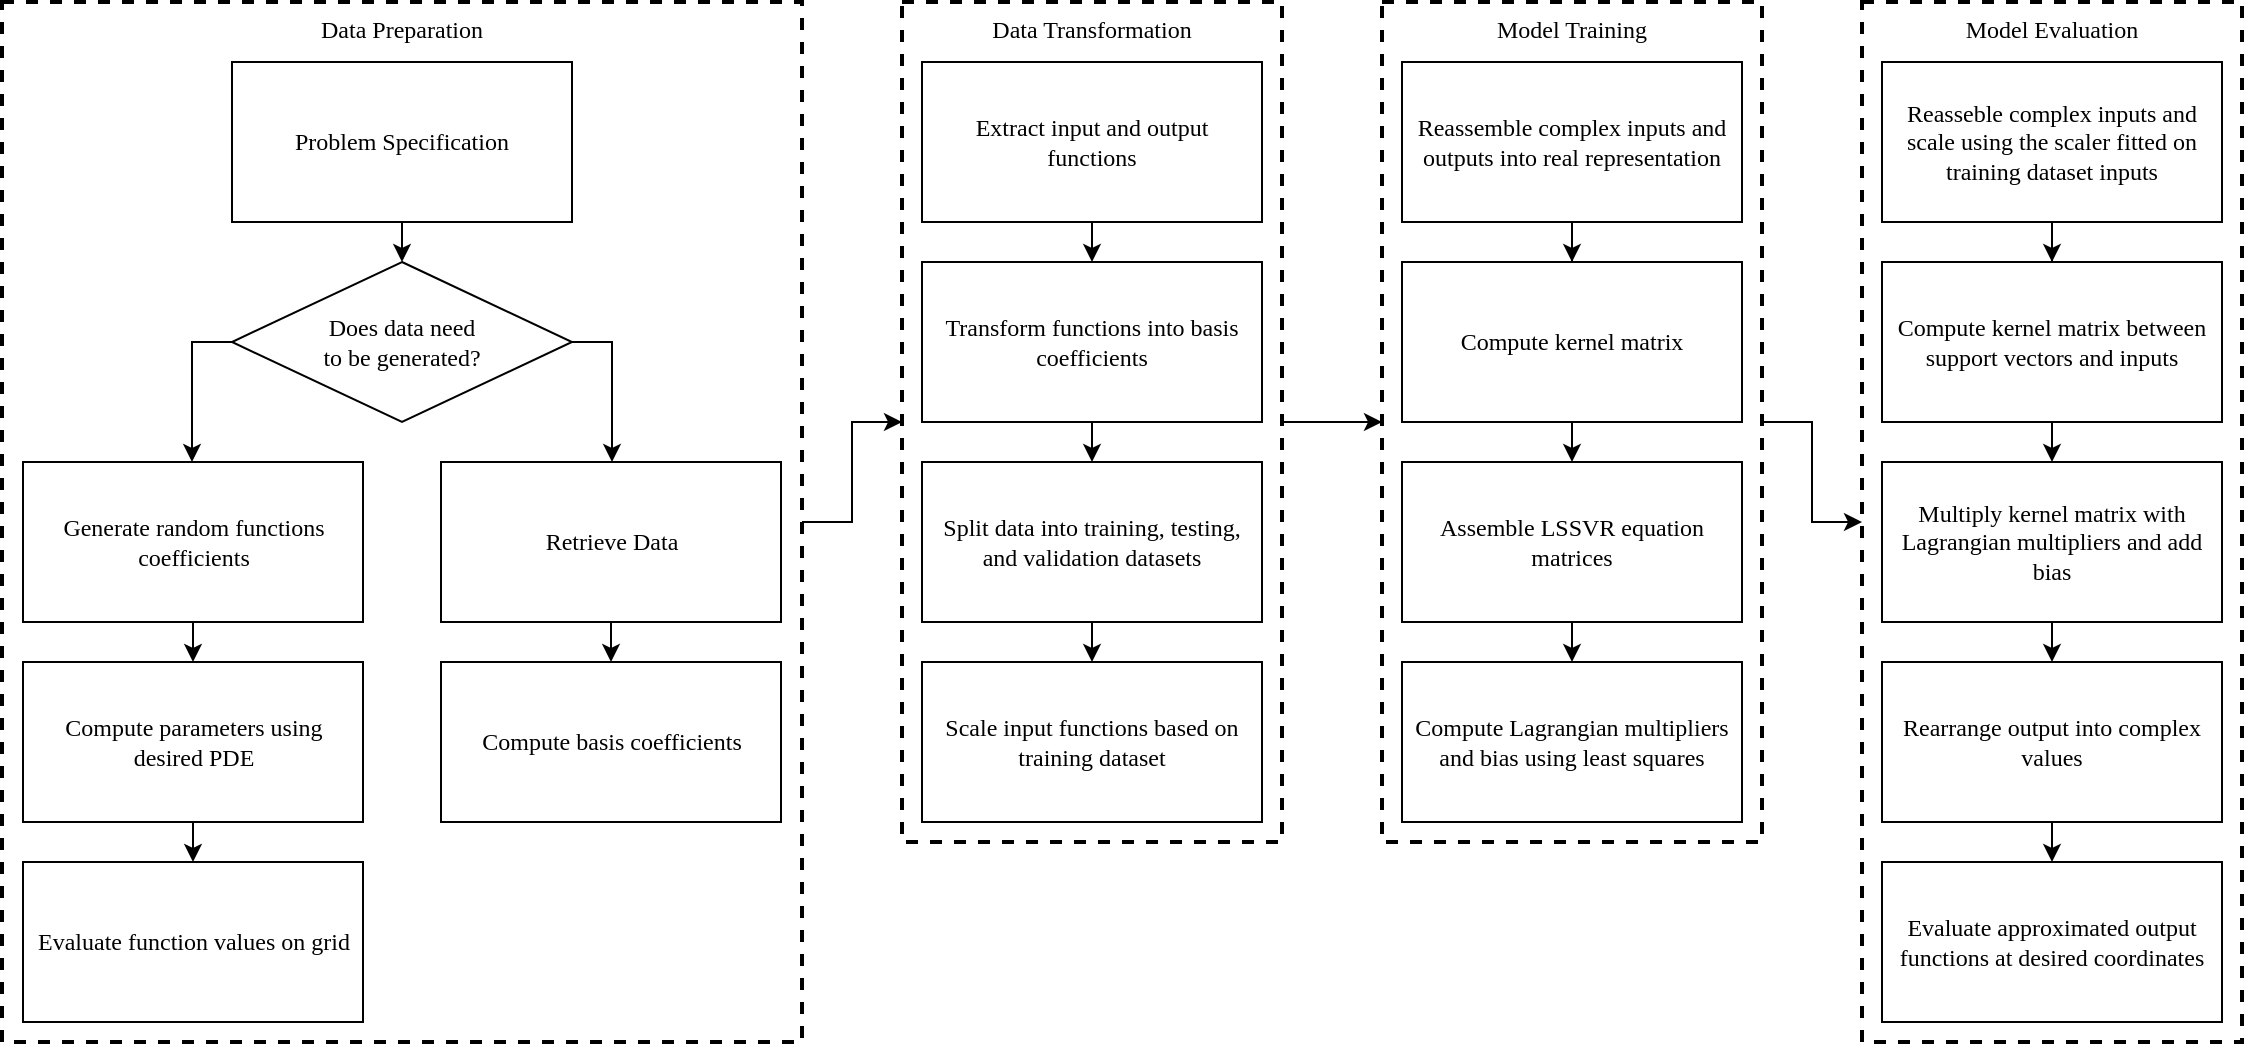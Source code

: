 <mxfile version="24.4.13" type="device">
  <diagram id="C5RBs43oDa-KdzZeNtuy" name="Page-1">
    <mxGraphModel dx="1750" dy="928" grid="1" gridSize="10" guides="1" tooltips="1" connect="1" arrows="1" fold="1" page="1" pageScale="1" pageWidth="827" pageHeight="1169" math="0" shadow="0">
      <root>
        <mxCell id="WIyWlLk6GJQsqaUBKTNV-0" />
        <mxCell id="WIyWlLk6GJQsqaUBKTNV-1" parent="WIyWlLk6GJQsqaUBKTNV-0" />
        <mxCell id="guKuluZm2_igPZCPTLYO-44" value="" style="edgeStyle=orthogonalEdgeStyle;rounded=0;orthogonalLoop=1;jettySize=auto;html=1;" edge="1" parent="WIyWlLk6GJQsqaUBKTNV-1" source="guKuluZm2_igPZCPTLYO-35" target="guKuluZm2_igPZCPTLYO-40">
          <mxGeometry relative="1" as="geometry" />
        </mxCell>
        <mxCell id="guKuluZm2_igPZCPTLYO-35" value="Data Preparation" style="rounded=0;whiteSpace=wrap;html=1;absoluteArcSize=1;arcSize=14;strokeWidth=2;dashed=1;verticalAlign=top;fontFamily=Times New Roman;" vertex="1" parent="WIyWlLk6GJQsqaUBKTNV-1">
          <mxGeometry x="20" y="210" width="400" height="520" as="geometry" />
        </mxCell>
        <mxCell id="guKuluZm2_igPZCPTLYO-1" value="Evaluate function values on grid" style="rounded=0;whiteSpace=wrap;html=1;absoluteArcSize=1;arcSize=14;strokeWidth=1;fontFamily=Times New Roman;fontSize=12;spacing=5;" vertex="1" parent="WIyWlLk6GJQsqaUBKTNV-1">
          <mxGeometry x="30.5" y="640" width="170" height="80" as="geometry" />
        </mxCell>
        <mxCell id="guKuluZm2_igPZCPTLYO-18" style="edgeStyle=orthogonalEdgeStyle;rounded=0;orthogonalLoop=1;jettySize=auto;html=1;exitX=0.5;exitY=1;exitDx=0;exitDy=0;entryX=0.5;entryY=0;entryDx=0;entryDy=0;fontFamily=Times New Roman;" edge="1" parent="WIyWlLk6GJQsqaUBKTNV-1" source="guKuluZm2_igPZCPTLYO-2" target="guKuluZm2_igPZCPTLYO-1">
          <mxGeometry relative="1" as="geometry" />
        </mxCell>
        <mxCell id="guKuluZm2_igPZCPTLYO-2" value="Compute parameters using desired PDE" style="rounded=0;whiteSpace=wrap;html=1;absoluteArcSize=1;arcSize=14;strokeWidth=1;fontFamily=Times New Roman;fontSize=12;perimeterSpacing=0;spacing=5;" vertex="1" parent="WIyWlLk6GJQsqaUBKTNV-1">
          <mxGeometry x="30.5" y="540" width="170" height="80" as="geometry" />
        </mxCell>
        <mxCell id="guKuluZm2_igPZCPTLYO-3" value="Compute basis coefficients" style="rounded=0;whiteSpace=wrap;html=1;absoluteArcSize=1;arcSize=14;strokeWidth=1;fontFamily=Times New Roman;fontSize=12;spacing=5;" vertex="1" parent="WIyWlLk6GJQsqaUBKTNV-1">
          <mxGeometry x="239.5" y="540" width="170" height="80" as="geometry" />
        </mxCell>
        <mxCell id="guKuluZm2_igPZCPTLYO-16" style="edgeStyle=orthogonalEdgeStyle;rounded=0;orthogonalLoop=1;jettySize=auto;html=1;exitX=0.5;exitY=1;exitDx=0;exitDy=0;entryX=0.5;entryY=0;entryDx=0;entryDy=0;fontFamily=Times New Roman;" edge="1" parent="WIyWlLk6GJQsqaUBKTNV-1" source="guKuluZm2_igPZCPTLYO-4" target="guKuluZm2_igPZCPTLYO-3">
          <mxGeometry relative="1" as="geometry" />
        </mxCell>
        <mxCell id="guKuluZm2_igPZCPTLYO-4" value="Retrieve Data" style="rounded=0;whiteSpace=wrap;html=1;absoluteArcSize=1;arcSize=14;strokeWidth=1;fontFamily=Times New Roman;fontSize=12;spacing=5;" vertex="1" parent="WIyWlLk6GJQsqaUBKTNV-1">
          <mxGeometry x="239.5" y="440" width="170" height="80" as="geometry" />
        </mxCell>
        <mxCell id="guKuluZm2_igPZCPTLYO-17" style="edgeStyle=orthogonalEdgeStyle;rounded=0;orthogonalLoop=1;jettySize=auto;html=1;exitX=0.5;exitY=1;exitDx=0;exitDy=0;entryX=0.5;entryY=0;entryDx=0;entryDy=0;fontFamily=Times New Roman;" edge="1" parent="WIyWlLk6GJQsqaUBKTNV-1" source="guKuluZm2_igPZCPTLYO-5" target="guKuluZm2_igPZCPTLYO-2">
          <mxGeometry relative="1" as="geometry" />
        </mxCell>
        <mxCell id="guKuluZm2_igPZCPTLYO-5" value="Generate random functions coefficients" style="rounded=0;whiteSpace=wrap;html=1;absoluteArcSize=1;arcSize=14;strokeWidth=1;fontFamily=Times New Roman;fontSize=12;spacing=5;" vertex="1" parent="WIyWlLk6GJQsqaUBKTNV-1">
          <mxGeometry x="30.5" y="440" width="170" height="80" as="geometry" />
        </mxCell>
        <mxCell id="guKuluZm2_igPZCPTLYO-6" value="Problem Specification" style="rounded=0;whiteSpace=wrap;html=1;absoluteArcSize=1;arcSize=14;strokeWidth=1;fontFamily=Times New Roman;fontSize=12;spacing=5;" vertex="1" parent="WIyWlLk6GJQsqaUBKTNV-1">
          <mxGeometry x="135" y="240" width="170" height="80" as="geometry" />
        </mxCell>
        <mxCell id="guKuluZm2_igPZCPTLYO-14" style="edgeStyle=orthogonalEdgeStyle;rounded=0;orthogonalLoop=1;jettySize=auto;html=1;exitX=0;exitY=0.5;exitDx=0;exitDy=0;exitPerimeter=0;entryX=0.5;entryY=0;entryDx=0;entryDy=0;fontFamily=Times New Roman;" edge="1" parent="WIyWlLk6GJQsqaUBKTNV-1" source="guKuluZm2_igPZCPTLYO-10" target="guKuluZm2_igPZCPTLYO-5">
          <mxGeometry relative="1" as="geometry" />
        </mxCell>
        <mxCell id="guKuluZm2_igPZCPTLYO-15" style="edgeStyle=orthogonalEdgeStyle;rounded=0;orthogonalLoop=1;jettySize=auto;html=1;exitX=1;exitY=0.5;exitDx=0;exitDy=0;exitPerimeter=0;fontFamily=Times New Roman;" edge="1" parent="WIyWlLk6GJQsqaUBKTNV-1" source="guKuluZm2_igPZCPTLYO-10" target="guKuluZm2_igPZCPTLYO-4">
          <mxGeometry relative="1" as="geometry" />
        </mxCell>
        <mxCell id="guKuluZm2_igPZCPTLYO-10" value="Does data need&lt;div&gt;to be generated?&lt;/div&gt;" style="strokeWidth=1;html=1;shape=mxgraph.flowchart.decision;whiteSpace=wrap;verticalAlign=middle;align=center;fontFamily=Times New Roman;fontSize=12;" vertex="1" parent="WIyWlLk6GJQsqaUBKTNV-1">
          <mxGeometry x="135" y="340" width="170" height="80" as="geometry" />
        </mxCell>
        <mxCell id="guKuluZm2_igPZCPTLYO-19" style="edgeStyle=orthogonalEdgeStyle;rounded=0;orthogonalLoop=1;jettySize=auto;html=1;exitX=0.5;exitY=1;exitDx=0;exitDy=0;entryX=0.5;entryY=0;entryDx=0;entryDy=0;entryPerimeter=0;fontFamily=Times New Roman;" edge="1" parent="WIyWlLk6GJQsqaUBKTNV-1" source="guKuluZm2_igPZCPTLYO-6" target="guKuluZm2_igPZCPTLYO-10">
          <mxGeometry relative="1" as="geometry" />
        </mxCell>
        <mxCell id="guKuluZm2_igPZCPTLYO-45" value="" style="edgeStyle=orthogonalEdgeStyle;rounded=0;orthogonalLoop=1;jettySize=auto;html=1;" edge="1" parent="WIyWlLk6GJQsqaUBKTNV-1" source="guKuluZm2_igPZCPTLYO-40" target="guKuluZm2_igPZCPTLYO-39">
          <mxGeometry relative="1" as="geometry">
            <mxPoint x="430" y="480" as="sourcePoint" />
            <mxPoint x="480" y="430" as="targetPoint" />
          </mxGeometry>
        </mxCell>
        <mxCell id="guKuluZm2_igPZCPTLYO-46" value="" style="edgeStyle=orthogonalEdgeStyle;rounded=0;orthogonalLoop=1;jettySize=auto;html=1;" edge="1" parent="WIyWlLk6GJQsqaUBKTNV-1" source="guKuluZm2_igPZCPTLYO-39" target="guKuluZm2_igPZCPTLYO-38">
          <mxGeometry relative="1" as="geometry">
            <mxPoint x="670" y="430" as="sourcePoint" />
            <mxPoint x="720" y="430" as="targetPoint" />
          </mxGeometry>
        </mxCell>
        <mxCell id="guKuluZm2_igPZCPTLYO-49" value="" style="group" vertex="1" connectable="0" parent="WIyWlLk6GJQsqaUBKTNV-1">
          <mxGeometry x="470" y="210" width="190" height="420" as="geometry" />
        </mxCell>
        <mxCell id="guKuluZm2_igPZCPTLYO-40" value="Data Transformation" style="rounded=0;whiteSpace=wrap;html=1;absoluteArcSize=1;arcSize=14;strokeWidth=2;dashed=1;verticalAlign=top;fontFamily=Times New Roman;" vertex="1" parent="guKuluZm2_igPZCPTLYO-49">
          <mxGeometry width="190" height="420" as="geometry" />
        </mxCell>
        <mxCell id="guKuluZm2_igPZCPTLYO-0" value="Scale input functions based on training dataset" style="rounded=0;whiteSpace=wrap;html=1;absoluteArcSize=1;arcSize=14;strokeWidth=1;fontFamily=Times New Roman;fontSize=12;spacing=5;" vertex="1" parent="guKuluZm2_igPZCPTLYO-49">
          <mxGeometry x="10" y="330" width="170" height="80" as="geometry" />
        </mxCell>
        <mxCell id="guKuluZm2_igPZCPTLYO-11" style="edgeStyle=orthogonalEdgeStyle;rounded=0;orthogonalLoop=1;jettySize=auto;html=1;exitX=0.5;exitY=1;exitDx=0;exitDy=0;entryX=0.5;entryY=0;entryDx=0;entryDy=0;fontFamily=Times New Roman;" edge="1" parent="guKuluZm2_igPZCPTLYO-49" source="guKuluZm2_igPZCPTLYO-7" target="guKuluZm2_igPZCPTLYO-0">
          <mxGeometry relative="1" as="geometry" />
        </mxCell>
        <mxCell id="guKuluZm2_igPZCPTLYO-7" value="Split data into training, testing, and validation datasets" style="rounded=0;whiteSpace=wrap;html=1;absoluteArcSize=1;arcSize=14;strokeWidth=1;fontFamily=Times New Roman;fontSize=12;spacing=5;" vertex="1" parent="guKuluZm2_igPZCPTLYO-49">
          <mxGeometry x="10" y="230" width="170" height="80" as="geometry" />
        </mxCell>
        <mxCell id="guKuluZm2_igPZCPTLYO-12" style="edgeStyle=orthogonalEdgeStyle;rounded=0;orthogonalLoop=1;jettySize=auto;html=1;exitX=0.5;exitY=1;exitDx=0;exitDy=0;entryX=0.5;entryY=0;entryDx=0;entryDy=0;fontFamily=Times New Roman;" edge="1" parent="guKuluZm2_igPZCPTLYO-49" source="guKuluZm2_igPZCPTLYO-8" target="guKuluZm2_igPZCPTLYO-7">
          <mxGeometry relative="1" as="geometry" />
        </mxCell>
        <mxCell id="guKuluZm2_igPZCPTLYO-8" value="Transform functions into basis coefficients" style="rounded=0;whiteSpace=wrap;html=1;absoluteArcSize=1;arcSize=14;strokeWidth=1;fontFamily=Times New Roman;fontSize=12;spacing=5;" vertex="1" parent="guKuluZm2_igPZCPTLYO-49">
          <mxGeometry x="10" y="130" width="170" height="80" as="geometry" />
        </mxCell>
        <mxCell id="guKuluZm2_igPZCPTLYO-13" style="edgeStyle=orthogonalEdgeStyle;rounded=0;orthogonalLoop=1;jettySize=auto;html=1;exitX=0.5;exitY=1;exitDx=0;exitDy=0;entryX=0.5;entryY=0;entryDx=0;entryDy=0;fontFamily=Times New Roman;" edge="1" parent="guKuluZm2_igPZCPTLYO-49" source="guKuluZm2_igPZCPTLYO-9" target="guKuluZm2_igPZCPTLYO-8">
          <mxGeometry relative="1" as="geometry" />
        </mxCell>
        <mxCell id="guKuluZm2_igPZCPTLYO-9" value="Extract input and output functions" style="rounded=0;whiteSpace=wrap;html=1;absoluteArcSize=1;arcSize=14;strokeWidth=1;fontFamily=Times New Roman;fontSize=12;spacing=5;" vertex="1" parent="guKuluZm2_igPZCPTLYO-49">
          <mxGeometry x="10" y="30" width="170" height="80" as="geometry" />
        </mxCell>
        <mxCell id="guKuluZm2_igPZCPTLYO-50" value="" style="group" vertex="1" connectable="0" parent="WIyWlLk6GJQsqaUBKTNV-1">
          <mxGeometry x="710" y="210" width="190" height="420" as="geometry" />
        </mxCell>
        <mxCell id="guKuluZm2_igPZCPTLYO-39" value="Model Training" style="rounded=0;whiteSpace=wrap;html=1;absoluteArcSize=1;arcSize=14;strokeWidth=2;dashed=1;verticalAlign=top;fontFamily=Times New Roman;" vertex="1" parent="guKuluZm2_igPZCPTLYO-50">
          <mxGeometry width="190" height="420" as="geometry" />
        </mxCell>
        <mxCell id="guKuluZm2_igPZCPTLYO-26" style="edgeStyle=orthogonalEdgeStyle;rounded=0;orthogonalLoop=1;jettySize=auto;html=1;exitX=0.5;exitY=1;exitDx=0;exitDy=0;entryX=0.5;entryY=0;entryDx=0;entryDy=0;fontFamily=Times New Roman;" edge="1" parent="guKuluZm2_igPZCPTLYO-50" source="guKuluZm2_igPZCPTLYO-20" target="guKuluZm2_igPZCPTLYO-21">
          <mxGeometry relative="1" as="geometry" />
        </mxCell>
        <mxCell id="guKuluZm2_igPZCPTLYO-20" value="Compute kernel matrix" style="rounded=0;whiteSpace=wrap;html=1;absoluteArcSize=1;arcSize=14;strokeWidth=1;fontFamily=Times New Roman;fontSize=12;spacing=5;" vertex="1" parent="guKuluZm2_igPZCPTLYO-50">
          <mxGeometry x="10" y="130" width="170" height="80" as="geometry" />
        </mxCell>
        <mxCell id="guKuluZm2_igPZCPTLYO-27" style="edgeStyle=orthogonalEdgeStyle;rounded=0;orthogonalLoop=1;jettySize=auto;html=1;exitX=0.5;exitY=1;exitDx=0;exitDy=0;entryX=0.5;entryY=0;entryDx=0;entryDy=0;fontFamily=Times New Roman;" edge="1" parent="guKuluZm2_igPZCPTLYO-50" source="guKuluZm2_igPZCPTLYO-21" target="guKuluZm2_igPZCPTLYO-22">
          <mxGeometry relative="1" as="geometry" />
        </mxCell>
        <mxCell id="guKuluZm2_igPZCPTLYO-21" value="Assemble LSSVR equation matrices" style="rounded=0;whiteSpace=wrap;html=1;absoluteArcSize=1;arcSize=14;strokeWidth=1;fontFamily=Times New Roman;fontSize=12;spacing=5;" vertex="1" parent="guKuluZm2_igPZCPTLYO-50">
          <mxGeometry x="10" y="230" width="170" height="80" as="geometry" />
        </mxCell>
        <mxCell id="guKuluZm2_igPZCPTLYO-22" value="Compute Lagrangian multipliers and bias using least squares" style="rounded=0;whiteSpace=wrap;html=1;absoluteArcSize=1;arcSize=14;strokeWidth=1;fontFamily=Times New Roman;fontSize=12;spacing=5;" vertex="1" parent="guKuluZm2_igPZCPTLYO-50">
          <mxGeometry x="10" y="330" width="170" height="80" as="geometry" />
        </mxCell>
        <mxCell id="guKuluZm2_igPZCPTLYO-25" style="edgeStyle=orthogonalEdgeStyle;rounded=0;orthogonalLoop=1;jettySize=auto;html=1;exitX=0.5;exitY=1;exitDx=0;exitDy=0;fontFamily=Times New Roman;" edge="1" parent="guKuluZm2_igPZCPTLYO-50" source="guKuluZm2_igPZCPTLYO-24" target="guKuluZm2_igPZCPTLYO-20">
          <mxGeometry relative="1" as="geometry" />
        </mxCell>
        <mxCell id="guKuluZm2_igPZCPTLYO-24" value="Reassemble complex inputs and outputs into real representation" style="rounded=0;whiteSpace=wrap;html=1;absoluteArcSize=1;arcSize=14;strokeWidth=1;fontFamily=Times New Roman;fontSize=12;spacing=5;" vertex="1" parent="guKuluZm2_igPZCPTLYO-50">
          <mxGeometry x="10" y="30" width="170" height="80" as="geometry" />
        </mxCell>
        <mxCell id="guKuluZm2_igPZCPTLYO-51" value="" style="group" vertex="1" connectable="0" parent="WIyWlLk6GJQsqaUBKTNV-1">
          <mxGeometry x="950" y="210" width="190" height="520" as="geometry" />
        </mxCell>
        <mxCell id="guKuluZm2_igPZCPTLYO-38" value="Model Evaluation" style="rounded=0;whiteSpace=wrap;html=1;absoluteArcSize=1;arcSize=14;strokeWidth=2;dashed=1;verticalAlign=top;fontFamily=Times New Roman;" vertex="1" parent="guKuluZm2_igPZCPTLYO-51">
          <mxGeometry width="190" height="520" as="geometry" />
        </mxCell>
        <mxCell id="guKuluZm2_igPZCPTLYO-28" style="edgeStyle=orthogonalEdgeStyle;rounded=0;orthogonalLoop=1;jettySize=auto;html=1;exitX=0.5;exitY=1;exitDx=0;exitDy=0;entryX=0.5;entryY=0;entryDx=0;entryDy=0;fontFamily=Times New Roman;" edge="1" parent="guKuluZm2_igPZCPTLYO-51" source="guKuluZm2_igPZCPTLYO-29" target="guKuluZm2_igPZCPTLYO-31">
          <mxGeometry relative="1" as="geometry" />
        </mxCell>
        <mxCell id="guKuluZm2_igPZCPTLYO-29" value="Compute kernel matrix between support vectors and inputs" style="rounded=0;whiteSpace=wrap;html=1;absoluteArcSize=1;arcSize=14;strokeWidth=1;fontFamily=Times New Roman;fontSize=12;spacing=5;" vertex="1" parent="guKuluZm2_igPZCPTLYO-51">
          <mxGeometry x="10" y="130" width="170" height="80" as="geometry" />
        </mxCell>
        <mxCell id="guKuluZm2_igPZCPTLYO-30" style="edgeStyle=orthogonalEdgeStyle;rounded=0;orthogonalLoop=1;jettySize=auto;html=1;exitX=0.5;exitY=1;exitDx=0;exitDy=0;entryX=0.5;entryY=0;entryDx=0;entryDy=0;fontFamily=Times New Roman;" edge="1" parent="guKuluZm2_igPZCPTLYO-51" source="guKuluZm2_igPZCPTLYO-31" target="guKuluZm2_igPZCPTLYO-32">
          <mxGeometry relative="1" as="geometry" />
        </mxCell>
        <mxCell id="guKuluZm2_igPZCPTLYO-31" value="Multiply kernel matrix with Lagrangian multipliers and add bias" style="rounded=0;whiteSpace=wrap;html=1;absoluteArcSize=1;arcSize=14;strokeWidth=1;fontFamily=Times New Roman;fontSize=12;spacing=5;" vertex="1" parent="guKuluZm2_igPZCPTLYO-51">
          <mxGeometry x="10" y="230" width="170" height="80" as="geometry" />
        </mxCell>
        <mxCell id="guKuluZm2_igPZCPTLYO-48" style="edgeStyle=orthogonalEdgeStyle;rounded=0;orthogonalLoop=1;jettySize=auto;html=1;exitX=0.5;exitY=1;exitDx=0;exitDy=0;entryX=0.5;entryY=0;entryDx=0;entryDy=0;" edge="1" parent="guKuluZm2_igPZCPTLYO-51" source="guKuluZm2_igPZCPTLYO-32" target="guKuluZm2_igPZCPTLYO-47">
          <mxGeometry relative="1" as="geometry" />
        </mxCell>
        <mxCell id="guKuluZm2_igPZCPTLYO-32" value="Rearrange output into complex values" style="rounded=0;whiteSpace=wrap;html=1;absoluteArcSize=1;arcSize=14;strokeWidth=1;fontFamily=Times New Roman;fontSize=12;spacing=5;" vertex="1" parent="guKuluZm2_igPZCPTLYO-51">
          <mxGeometry x="10" y="330" width="170" height="80" as="geometry" />
        </mxCell>
        <mxCell id="guKuluZm2_igPZCPTLYO-33" style="edgeStyle=orthogonalEdgeStyle;rounded=0;orthogonalLoop=1;jettySize=auto;html=1;exitX=0.5;exitY=1;exitDx=0;exitDy=0;fontFamily=Times New Roman;" edge="1" parent="guKuluZm2_igPZCPTLYO-51" source="guKuluZm2_igPZCPTLYO-34" target="guKuluZm2_igPZCPTLYO-29">
          <mxGeometry relative="1" as="geometry" />
        </mxCell>
        <mxCell id="guKuluZm2_igPZCPTLYO-34" value="Reasseble complex inputs and scale using the scaler fitted on training dataset inputs" style="rounded=0;whiteSpace=wrap;html=1;absoluteArcSize=1;arcSize=14;strokeWidth=1;fontFamily=Times New Roman;fontSize=12;spacing=5;" vertex="1" parent="guKuluZm2_igPZCPTLYO-51">
          <mxGeometry x="10" y="30" width="170" height="80" as="geometry" />
        </mxCell>
        <mxCell id="guKuluZm2_igPZCPTLYO-47" value="Evaluate approximated output functions at desired coordinates" style="rounded=0;whiteSpace=wrap;html=1;absoluteArcSize=1;arcSize=14;strokeWidth=1;fontFamily=Times New Roman;fontSize=12;spacing=5;" vertex="1" parent="guKuluZm2_igPZCPTLYO-51">
          <mxGeometry x="10" y="430" width="170" height="80" as="geometry" />
        </mxCell>
      </root>
    </mxGraphModel>
  </diagram>
</mxfile>
